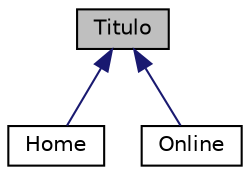 digraph "Titulo"
{
  edge [fontname="Helvetica",fontsize="10",labelfontname="Helvetica",labelfontsize="10"];
  node [fontname="Helvetica",fontsize="10",shape=record];
  Node0 [label="Titulo",height=0.2,width=0.4,color="black", fillcolor="grey75", style="filled", fontcolor="black"];
  Node0 -> Node1 [dir="back",color="midnightblue",fontsize="10",style="solid",fontname="Helvetica"];
  Node1 [label="Home",height=0.2,width=0.4,color="black", fillcolor="white", style="filled",URL="$class_home.html"];
  Node0 -> Node2 [dir="back",color="midnightblue",fontsize="10",style="solid",fontname="Helvetica"];
  Node2 [label="Online",height=0.2,width=0.4,color="black", fillcolor="white", style="filled",URL="$class_online.html"];
}
